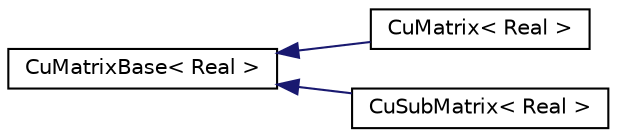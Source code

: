 digraph "Graphical Class Hierarchy"
{
  edge [fontname="Helvetica",fontsize="10",labelfontname="Helvetica",labelfontsize="10"];
  node [fontname="Helvetica",fontsize="10",shape=record];
  rankdir="LR";
  Node0 [label="CuMatrixBase\< Real \>",height=0.2,width=0.4,color="black", fillcolor="white", style="filled",URL="$classkaldi_1_1CuMatrixBase.html",tooltip="Matrix for CUDA computing. "];
  Node0 -> Node1 [dir="back",color="midnightblue",fontsize="10",style="solid",fontname="Helvetica"];
  Node1 [label="CuMatrix\< Real \>",height=0.2,width=0.4,color="black", fillcolor="white", style="filled",URL="$classkaldi_1_1CuMatrix.html",tooltip="This class represents a matrix that&#39;s stored on the GPU if we have one, and in memory if not..."];
  Node0 -> Node2 [dir="back",color="midnightblue",fontsize="10",style="solid",fontname="Helvetica"];
  Node2 [label="CuSubMatrix\< Real \>",height=0.2,width=0.4,color="black", fillcolor="white", style="filled",URL="$classkaldi_1_1CuSubMatrix.html",tooltip="This class is used for a piece of a CuMatrix. "];
}
